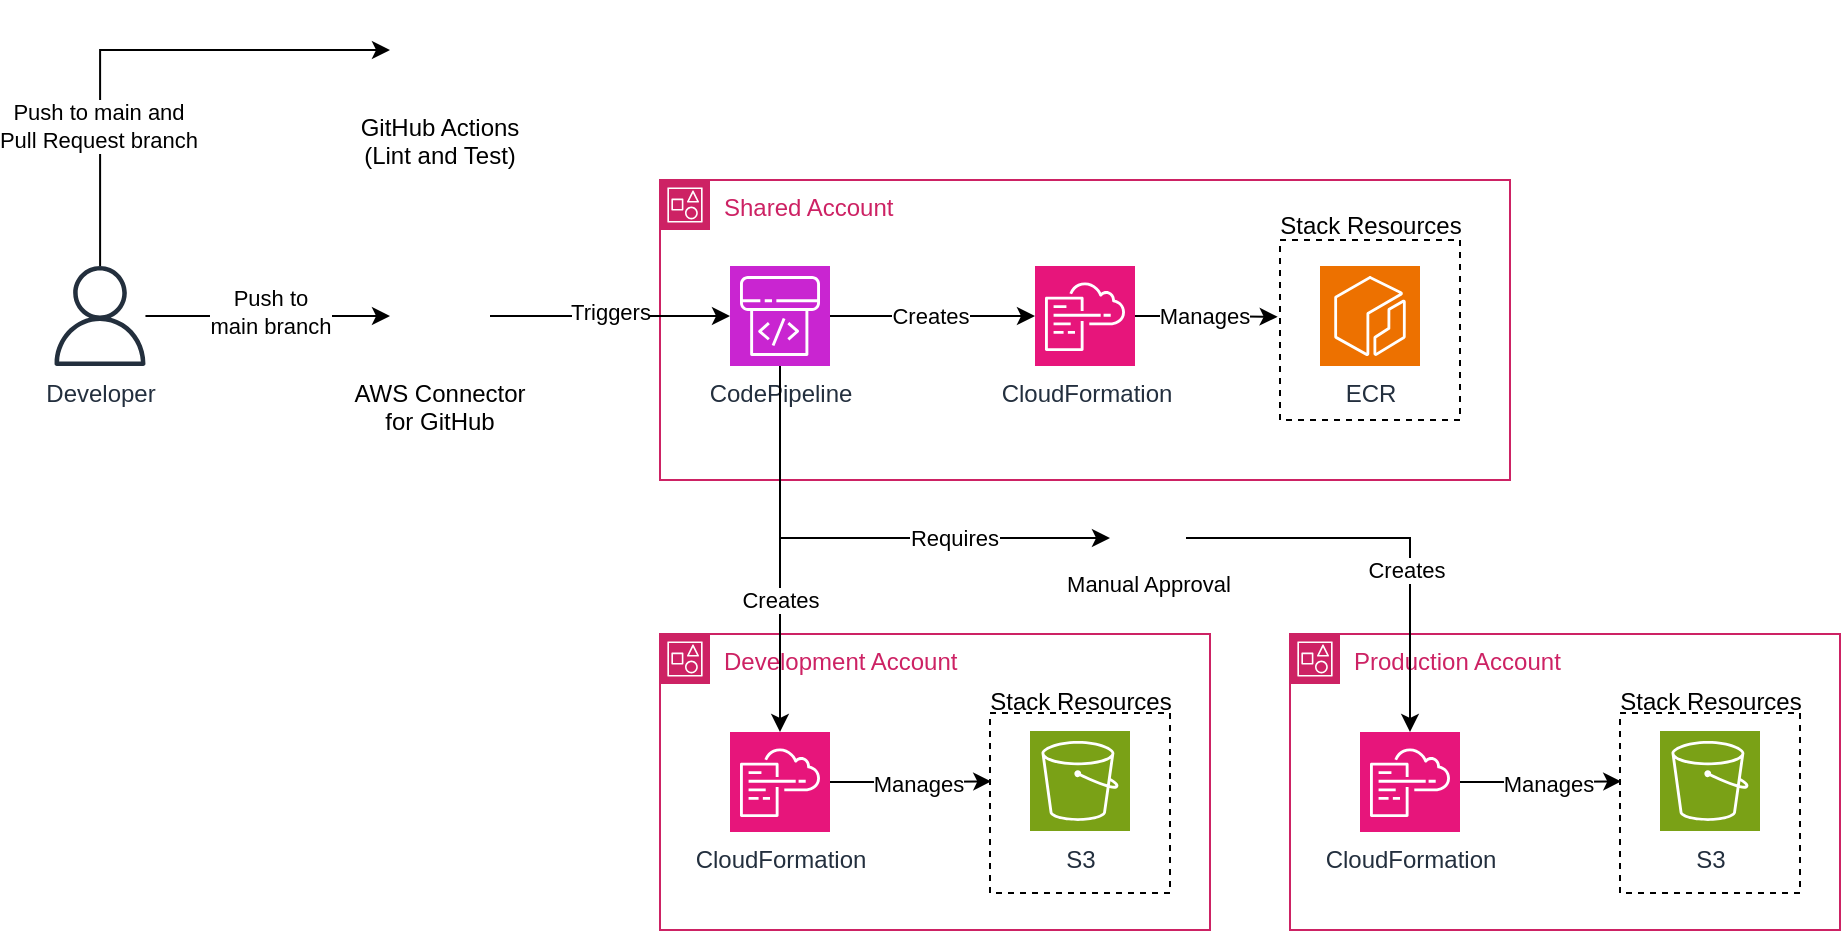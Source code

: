 <mxfile scale="1" border="0" version="24.7.16">
  <diagram id="Ht1M8jgEwFfnCIfOTk4-" name="Page-1">
    <mxGraphModel dx="1137" dy="882" grid="1" gridSize="10" guides="1" tooltips="1" connect="1" arrows="1" fold="1" page="1" pageScale="1" pageWidth="1169" pageHeight="827" math="0" shadow="0">
      <root>
        <mxCell id="0" />
        <mxCell id="1" parent="0" />
        <mxCell id="4P3fee9dy4YtzjyfatFw-14" value="Shared Account" style="points=[[0,0],[0.25,0],[0.5,0],[0.75,0],[1,0],[1,0.25],[1,0.5],[1,0.75],[1,1],[0.75,1],[0.5,1],[0.25,1],[0,1],[0,0.75],[0,0.5],[0,0.25]];outlineConnect=0;gradientColor=none;html=1;whiteSpace=wrap;fontSize=12;fontStyle=0;container=1;pointerEvents=0;collapsible=0;recursiveResize=0;shape=mxgraph.aws4.group;grIcon=mxgraph.aws4.group_account;strokeColor=#CD2264;fillColor=none;verticalAlign=top;align=left;spacingLeft=30;fontColor=#CD2264;dashed=0;" parent="1" vertex="1">
          <mxGeometry x="385" y="160" width="425" height="150" as="geometry" />
        </mxCell>
        <mxCell id="4P3fee9dy4YtzjyfatFw-20" value="ECR" style="sketch=0;points=[[0,0,0],[0.25,0,0],[0.5,0,0],[0.75,0,0],[1,0,0],[0,1,0],[0.25,1,0],[0.5,1,0],[0.75,1,0],[1,1,0],[0,0.25,0],[0,0.5,0],[0,0.75,0],[1,0.25,0],[1,0.5,0],[1,0.75,0]];outlineConnect=0;fontColor=#232F3E;fillColor=#ED7100;strokeColor=#ffffff;dashed=0;verticalLabelPosition=bottom;verticalAlign=top;align=center;html=1;fontSize=12;fontStyle=0;aspect=fixed;shape=mxgraph.aws4.resourceIcon;resIcon=mxgraph.aws4.ecr;" parent="4P3fee9dy4YtzjyfatFw-14" vertex="1">
          <mxGeometry x="330" y="43" width="50" height="50" as="geometry" />
        </mxCell>
        <mxCell id="xB9v04K8GXxwcQB4rIaU-1" value="CloudFormation" style="sketch=0;points=[[0,0,0],[0.25,0,0],[0.5,0,0],[0.75,0,0],[1,0,0],[0,1,0],[0.25,1,0],[0.5,1,0],[0.75,1,0],[1,1,0],[0,0.25,0],[0,0.5,0],[0,0.75,0],[1,0.25,0],[1,0.5,0],[1,0.75,0]];points=[[0,0,0],[0.25,0,0],[0.5,0,0],[0.75,0,0],[1,0,0],[0,1,0],[0.25,1,0],[0.5,1,0],[0.75,1,0],[1,1,0],[0,0.25,0],[0,0.5,0],[0,0.75,0],[1,0.25,0],[1,0.5,0],[1,0.75,0]];outlineConnect=0;fontColor=#232F3E;fillColor=#E7157B;strokeColor=#ffffff;dashed=0;verticalLabelPosition=bottom;verticalAlign=top;align=center;html=1;fontSize=12;fontStyle=0;aspect=fixed;shape=mxgraph.aws4.resourceIcon;resIcon=mxgraph.aws4.cloudformation;" vertex="1" parent="4P3fee9dy4YtzjyfatFw-14">
          <mxGeometry x="187.5" y="43" width="50" height="50" as="geometry" />
        </mxCell>
        <mxCell id="xB9v04K8GXxwcQB4rIaU-3" value="CodePipeline" style="sketch=0;points=[[0,0,0],[0.25,0,0],[0.5,0,0],[0.75,0,0],[1,0,0],[0,1,0],[0.25,1,0],[0.5,1,0],[0.75,1,0],[1,1,0],[0,0.25,0],[0,0.5,0],[0,0.75,0],[1,0.25,0],[1,0.5,0],[1,0.75,0]];outlineConnect=0;fontColor=#232F3E;fillColor=#C925D1;strokeColor=#ffffff;dashed=0;verticalLabelPosition=bottom;verticalAlign=top;align=center;html=1;fontSize=12;fontStyle=0;aspect=fixed;shape=mxgraph.aws4.resourceIcon;resIcon=mxgraph.aws4.codepipeline;" vertex="1" parent="4P3fee9dy4YtzjyfatFw-14">
          <mxGeometry x="35" y="43" width="50" height="50" as="geometry" />
        </mxCell>
        <mxCell id="xB9v04K8GXxwcQB4rIaU-13" value="&lt;p style=&quot;line-height: 120%;&quot;&gt;&lt;br&gt;&lt;/p&gt;" style="rounded=0;whiteSpace=wrap;html=1;fillColor=none;align=left;dashed=1;" vertex="1" parent="4P3fee9dy4YtzjyfatFw-14">
          <mxGeometry x="310" y="30" width="90" height="90" as="geometry" />
        </mxCell>
        <mxCell id="xB9v04K8GXxwcQB4rIaU-14" value="Stack Resources" style="text;html=1;align=center;verticalAlign=middle;resizable=0;points=[];autosize=1;strokeColor=none;fillColor=none;" vertex="1" parent="4P3fee9dy4YtzjyfatFw-14">
          <mxGeometry x="300" y="8" width="110" height="30" as="geometry" />
        </mxCell>
        <mxCell id="xB9v04K8GXxwcQB4rIaU-16" style="edgeStyle=orthogonalEdgeStyle;rounded=0;orthogonalLoop=1;jettySize=auto;html=1;entryX=0;entryY=0.5;entryDx=0;entryDy=0;entryPerimeter=0;" edge="1" parent="4P3fee9dy4YtzjyfatFw-14" source="xB9v04K8GXxwcQB4rIaU-3" target="xB9v04K8GXxwcQB4rIaU-1">
          <mxGeometry relative="1" as="geometry" />
        </mxCell>
        <mxCell id="xB9v04K8GXxwcQB4rIaU-17" value="Creates" style="edgeLabel;html=1;align=center;verticalAlign=middle;resizable=0;points=[];" vertex="1" connectable="0" parent="xB9v04K8GXxwcQB4rIaU-16">
          <mxGeometry x="-0.034" y="-2" relative="1" as="geometry">
            <mxPoint y="-2" as="offset" />
          </mxGeometry>
        </mxCell>
        <mxCell id="xB9v04K8GXxwcQB4rIaU-19" style="edgeStyle=orthogonalEdgeStyle;rounded=0;orthogonalLoop=1;jettySize=auto;html=1;entryX=-0.013;entryY=0.427;entryDx=0;entryDy=0;entryPerimeter=0;" edge="1" parent="4P3fee9dy4YtzjyfatFw-14" source="xB9v04K8GXxwcQB4rIaU-1" target="xB9v04K8GXxwcQB4rIaU-13">
          <mxGeometry relative="1" as="geometry" />
        </mxCell>
        <mxCell id="xB9v04K8GXxwcQB4rIaU-20" value="Manages" style="edgeLabel;html=1;align=center;verticalAlign=middle;resizable=0;points=[];" vertex="1" connectable="0" parent="xB9v04K8GXxwcQB4rIaU-19">
          <mxGeometry x="-0.05" relative="1" as="geometry">
            <mxPoint as="offset" />
          </mxGeometry>
        </mxCell>
        <mxCell id="4P3fee9dy4YtzjyfatFw-10" value="Development Account" style="points=[[0,0],[0.25,0],[0.5,0],[0.75,0],[1,0],[1,0.25],[1,0.5],[1,0.75],[1,1],[0.75,1],[0.5,1],[0.25,1],[0,1],[0,0.75],[0,0.5],[0,0.25]];outlineConnect=0;gradientColor=none;html=1;whiteSpace=wrap;fontSize=12;fontStyle=0;container=1;pointerEvents=0;collapsible=0;recursiveResize=0;shape=mxgraph.aws4.group;grIcon=mxgraph.aws4.group_account;strokeColor=#CD2264;fillColor=none;verticalAlign=top;align=left;spacingLeft=30;fontColor=#CD2264;dashed=0;" parent="1" vertex="1">
          <mxGeometry x="385" y="387" width="275" height="148" as="geometry" />
        </mxCell>
        <mxCell id="xB9v04K8GXxwcQB4rIaU-25" value="&lt;p style=&quot;line-height: 120%;&quot;&gt;&lt;br&gt;&lt;/p&gt;" style="rounded=0;whiteSpace=wrap;html=1;fillColor=none;align=left;dashed=1;" vertex="1" parent="4P3fee9dy4YtzjyfatFw-10">
          <mxGeometry x="165" y="39.5" width="90" height="90" as="geometry" />
        </mxCell>
        <mxCell id="xB9v04K8GXxwcQB4rIaU-21" value="CloudFormation" style="sketch=0;points=[[0,0,0],[0.25,0,0],[0.5,0,0],[0.75,0,0],[1,0,0],[0,1,0],[0.25,1,0],[0.5,1,0],[0.75,1,0],[1,1,0],[0,0.25,0],[0,0.5,0],[0,0.75,0],[1,0.25,0],[1,0.5,0],[1,0.75,0]];points=[[0,0,0],[0.25,0,0],[0.5,0,0],[0.75,0,0],[1,0,0],[0,1,0],[0.25,1,0],[0.5,1,0],[0.75,1,0],[1,1,0],[0,0.25,0],[0,0.5,0],[0,0.75,0],[1,0.25,0],[1,0.5,0],[1,0.75,0]];outlineConnect=0;fontColor=#232F3E;fillColor=#E7157B;strokeColor=#ffffff;dashed=0;verticalLabelPosition=bottom;verticalAlign=top;align=center;html=1;fontSize=12;fontStyle=0;aspect=fixed;shape=mxgraph.aws4.resourceIcon;resIcon=mxgraph.aws4.cloudformation;" vertex="1" parent="4P3fee9dy4YtzjyfatFw-10">
          <mxGeometry x="35" y="49" width="50" height="50" as="geometry" />
        </mxCell>
        <mxCell id="xB9v04K8GXxwcQB4rIaU-24" value="S3" style="sketch=0;points=[[0,0,0],[0.25,0,0],[0.5,0,0],[0.75,0,0],[1,0,0],[0,1,0],[0.25,1,0],[0.5,1,0],[0.75,1,0],[1,1,0],[0,0.25,0],[0,0.5,0],[0,0.75,0],[1,0.25,0],[1,0.5,0],[1,0.75,0]];outlineConnect=0;fontColor=#232F3E;fillColor=#7AA116;strokeColor=#ffffff;dashed=0;verticalLabelPosition=bottom;verticalAlign=top;align=center;html=1;fontSize=12;fontStyle=0;aspect=fixed;shape=mxgraph.aws4.resourceIcon;resIcon=mxgraph.aws4.s3;" vertex="1" parent="4P3fee9dy4YtzjyfatFw-10">
          <mxGeometry x="185" y="48.5" width="50" height="50" as="geometry" />
        </mxCell>
        <mxCell id="xB9v04K8GXxwcQB4rIaU-26" value="Stack Resources" style="text;html=1;align=center;verticalAlign=middle;resizable=0;points=[];autosize=1;strokeColor=none;fillColor=none;" vertex="1" parent="4P3fee9dy4YtzjyfatFw-10">
          <mxGeometry x="155" y="18.5" width="110" height="30" as="geometry" />
        </mxCell>
        <mxCell id="xB9v04K8GXxwcQB4rIaU-27" style="edgeStyle=orthogonalEdgeStyle;rounded=0;orthogonalLoop=1;jettySize=auto;html=1;entryX=0.007;entryY=0.38;entryDx=0;entryDy=0;entryPerimeter=0;" edge="1" parent="4P3fee9dy4YtzjyfatFw-10" source="xB9v04K8GXxwcQB4rIaU-21" target="xB9v04K8GXxwcQB4rIaU-25">
          <mxGeometry relative="1" as="geometry" />
        </mxCell>
        <mxCell id="xB9v04K8GXxwcQB4rIaU-28" value="Manages" style="edgeLabel;html=1;align=center;verticalAlign=middle;resizable=0;points=[];" vertex="1" connectable="0" parent="xB9v04K8GXxwcQB4rIaU-27">
          <mxGeometry x="0.082" y="-1" relative="1" as="geometry">
            <mxPoint as="offset" />
          </mxGeometry>
        </mxCell>
        <mxCell id="xB9v04K8GXxwcQB4rIaU-7" style="edgeStyle=orthogonalEdgeStyle;rounded=0;orthogonalLoop=1;jettySize=auto;html=1;entryX=0;entryY=0.5;entryDx=0;entryDy=0;" edge="1" parent="1" source="4P3fee9dy4YtzjyfatFw-80" target="xB9v04K8GXxwcQB4rIaU-4">
          <mxGeometry relative="1" as="geometry">
            <Array as="points">
              <mxPoint x="105" y="95" />
            </Array>
          </mxGeometry>
        </mxCell>
        <mxCell id="xB9v04K8GXxwcQB4rIaU-8" value="Push to main and&lt;div&gt;Pull Request branch&lt;/div&gt;" style="edgeLabel;html=1;align=center;verticalAlign=middle;resizable=0;points=[];" vertex="1" connectable="0" parent="xB9v04K8GXxwcQB4rIaU-7">
          <mxGeometry x="-0.444" y="1" relative="1" as="geometry">
            <mxPoint as="offset" />
          </mxGeometry>
        </mxCell>
        <mxCell id="xB9v04K8GXxwcQB4rIaU-9" style="edgeStyle=orthogonalEdgeStyle;rounded=0;orthogonalLoop=1;jettySize=auto;html=1;entryX=0;entryY=0.5;entryDx=0;entryDy=0;" edge="1" parent="1" source="4P3fee9dy4YtzjyfatFw-80" target="xB9v04K8GXxwcQB4rIaU-6">
          <mxGeometry relative="1" as="geometry" />
        </mxCell>
        <mxCell id="xB9v04K8GXxwcQB4rIaU-10" value="Push to&lt;div&gt;main branch&lt;/div&gt;" style="edgeLabel;html=1;align=center;verticalAlign=middle;resizable=0;points=[];" vertex="1" connectable="0" parent="xB9v04K8GXxwcQB4rIaU-9">
          <mxGeometry x="0.025" y="2" relative="1" as="geometry">
            <mxPoint as="offset" />
          </mxGeometry>
        </mxCell>
        <mxCell id="4P3fee9dy4YtzjyfatFw-80" value="Developer" style="sketch=0;outlineConnect=0;fontColor=#232F3E;gradientColor=none;fillColor=#232F3D;strokeColor=none;dashed=0;verticalLabelPosition=bottom;verticalAlign=top;align=center;html=1;fontSize=12;fontStyle=0;aspect=fixed;pointerEvents=1;shape=mxgraph.aws4.user;" parent="1" vertex="1">
          <mxGeometry x="80" y="203" width="50" height="50" as="geometry" />
        </mxCell>
        <mxCell id="xB9v04K8GXxwcQB4rIaU-4" value="GitHub Actions&#xa;(Lint and Test)" style="shape=image;verticalLabelPosition=bottom;labelBackgroundColor=default;verticalAlign=top;aspect=fixed;imageAspect=0;image=https://static-00.iconduck.com/assets.00/githubactions-icon-2048x2048-ipqow27x.png;" vertex="1" parent="1">
          <mxGeometry x="250" y="70" width="50" height="50" as="geometry" />
        </mxCell>
        <mxCell id="xB9v04K8GXxwcQB4rIaU-6" value="AWS Connector&#xa;for GitHub&#xa;" style="shape=image;verticalLabelPosition=bottom;labelBackgroundColor=default;verticalAlign=top;aspect=fixed;imageAspect=0;image=https://cdn.iconscout.com/icon/free/png-256/free-aws-logo-icon-download-in-svg-png-gif-file-formats--cloud-computing-network-server-database-brand-pack-logos-icons-1583149.png;" vertex="1" parent="1">
          <mxGeometry x="250" y="203" width="50" height="50" as="geometry" />
        </mxCell>
        <mxCell id="xB9v04K8GXxwcQB4rIaU-11" style="edgeStyle=orthogonalEdgeStyle;rounded=0;orthogonalLoop=1;jettySize=auto;html=1;entryX=0;entryY=0.5;entryDx=0;entryDy=0;entryPerimeter=0;" edge="1" parent="1" source="xB9v04K8GXxwcQB4rIaU-6" target="xB9v04K8GXxwcQB4rIaU-3">
          <mxGeometry relative="1" as="geometry" />
        </mxCell>
        <mxCell id="xB9v04K8GXxwcQB4rIaU-12" value="Triggers" style="edgeLabel;html=1;align=center;verticalAlign=middle;resizable=0;points=[];" vertex="1" connectable="0" parent="xB9v04K8GXxwcQB4rIaU-11">
          <mxGeometry x="-0.009" y="2" relative="1" as="geometry">
            <mxPoint as="offset" />
          </mxGeometry>
        </mxCell>
        <mxCell id="xB9v04K8GXxwcQB4rIaU-22" style="edgeStyle=orthogonalEdgeStyle;rounded=0;orthogonalLoop=1;jettySize=auto;html=1;" edge="1" parent="1" source="xB9v04K8GXxwcQB4rIaU-3" target="xB9v04K8GXxwcQB4rIaU-21">
          <mxGeometry relative="1" as="geometry" />
        </mxCell>
        <mxCell id="xB9v04K8GXxwcQB4rIaU-23" value="Creates" style="edgeLabel;html=1;align=center;verticalAlign=middle;resizable=0;points=[];" vertex="1" connectable="0" parent="xB9v04K8GXxwcQB4rIaU-22">
          <mxGeometry x="0.026" relative="1" as="geometry">
            <mxPoint y="23" as="offset" />
          </mxGeometry>
        </mxCell>
        <mxCell id="xB9v04K8GXxwcQB4rIaU-37" value="Production Account" style="points=[[0,0],[0.25,0],[0.5,0],[0.75,0],[1,0],[1,0.25],[1,0.5],[1,0.75],[1,1],[0.75,1],[0.5,1],[0.25,1],[0,1],[0,0.75],[0,0.5],[0,0.25]];outlineConnect=0;gradientColor=none;html=1;whiteSpace=wrap;fontSize=12;fontStyle=0;container=1;pointerEvents=0;collapsible=0;recursiveResize=0;shape=mxgraph.aws4.group;grIcon=mxgraph.aws4.group_account;strokeColor=#CD2264;fillColor=none;verticalAlign=top;align=left;spacingLeft=30;fontColor=#CD2264;dashed=0;" vertex="1" parent="1">
          <mxGeometry x="700" y="387" width="275" height="148" as="geometry" />
        </mxCell>
        <mxCell id="xB9v04K8GXxwcQB4rIaU-38" value="&lt;p style=&quot;line-height: 120%;&quot;&gt;&lt;br&gt;&lt;/p&gt;" style="rounded=0;whiteSpace=wrap;html=1;fillColor=none;align=left;dashed=1;" vertex="1" parent="xB9v04K8GXxwcQB4rIaU-37">
          <mxGeometry x="165" y="39.5" width="90" height="90" as="geometry" />
        </mxCell>
        <mxCell id="xB9v04K8GXxwcQB4rIaU-39" value="CloudFormation" style="sketch=0;points=[[0,0,0],[0.25,0,0],[0.5,0,0],[0.75,0,0],[1,0,0],[0,1,0],[0.25,1,0],[0.5,1,0],[0.75,1,0],[1,1,0],[0,0.25,0],[0,0.5,0],[0,0.75,0],[1,0.25,0],[1,0.5,0],[1,0.75,0]];points=[[0,0,0],[0.25,0,0],[0.5,0,0],[0.75,0,0],[1,0,0],[0,1,0],[0.25,1,0],[0.5,1,0],[0.75,1,0],[1,1,0],[0,0.25,0],[0,0.5,0],[0,0.75,0],[1,0.25,0],[1,0.5,0],[1,0.75,0]];outlineConnect=0;fontColor=#232F3E;fillColor=#E7157B;strokeColor=#ffffff;dashed=0;verticalLabelPosition=bottom;verticalAlign=top;align=center;html=1;fontSize=12;fontStyle=0;aspect=fixed;shape=mxgraph.aws4.resourceIcon;resIcon=mxgraph.aws4.cloudformation;" vertex="1" parent="xB9v04K8GXxwcQB4rIaU-37">
          <mxGeometry x="35" y="49" width="50" height="50" as="geometry" />
        </mxCell>
        <mxCell id="xB9v04K8GXxwcQB4rIaU-40" value="S3" style="sketch=0;points=[[0,0,0],[0.25,0,0],[0.5,0,0],[0.75,0,0],[1,0,0],[0,1,0],[0.25,1,0],[0.5,1,0],[0.75,1,0],[1,1,0],[0,0.25,0],[0,0.5,0],[0,0.75,0],[1,0.25,0],[1,0.5,0],[1,0.75,0]];outlineConnect=0;fontColor=#232F3E;fillColor=#7AA116;strokeColor=#ffffff;dashed=0;verticalLabelPosition=bottom;verticalAlign=top;align=center;html=1;fontSize=12;fontStyle=0;aspect=fixed;shape=mxgraph.aws4.resourceIcon;resIcon=mxgraph.aws4.s3;" vertex="1" parent="xB9v04K8GXxwcQB4rIaU-37">
          <mxGeometry x="185" y="48.5" width="50" height="50" as="geometry" />
        </mxCell>
        <mxCell id="xB9v04K8GXxwcQB4rIaU-41" value="Stack Resources" style="text;html=1;align=center;verticalAlign=middle;resizable=0;points=[];autosize=1;strokeColor=none;fillColor=none;" vertex="1" parent="xB9v04K8GXxwcQB4rIaU-37">
          <mxGeometry x="155" y="18.5" width="110" height="30" as="geometry" />
        </mxCell>
        <mxCell id="xB9v04K8GXxwcQB4rIaU-42" style="edgeStyle=orthogonalEdgeStyle;rounded=0;orthogonalLoop=1;jettySize=auto;html=1;entryX=0.007;entryY=0.38;entryDx=0;entryDy=0;entryPerimeter=0;" edge="1" parent="xB9v04K8GXxwcQB4rIaU-37" source="xB9v04K8GXxwcQB4rIaU-39" target="xB9v04K8GXxwcQB4rIaU-38">
          <mxGeometry relative="1" as="geometry" />
        </mxCell>
        <mxCell id="xB9v04K8GXxwcQB4rIaU-43" value="Manages" style="edgeLabel;html=1;align=center;verticalAlign=middle;resizable=0;points=[];" vertex="1" connectable="0" parent="xB9v04K8GXxwcQB4rIaU-42">
          <mxGeometry x="0.082" y="-1" relative="1" as="geometry">
            <mxPoint as="offset" />
          </mxGeometry>
        </mxCell>
        <mxCell id="xB9v04K8GXxwcQB4rIaU-46" value="Manual Approval" style="shape=image;html=1;verticalAlign=top;verticalLabelPosition=bottom;labelBackgroundColor=#ffffff;imageAspect=0;aspect=fixed;image=https://cdn0.iconfinder.com/data/icons/phosphor-duotone-vol-3/256/thumbs-up-duotone-128.png;fontSize=11;spacing=-7;" vertex="1" parent="1">
          <mxGeometry x="610" y="320" width="38" height="38" as="geometry" />
        </mxCell>
        <mxCell id="xB9v04K8GXxwcQB4rIaU-49" style="edgeStyle=orthogonalEdgeStyle;rounded=0;orthogonalLoop=1;jettySize=auto;html=1;entryX=0.5;entryY=0;entryDx=0;entryDy=0;entryPerimeter=0;" edge="1" parent="1" source="xB9v04K8GXxwcQB4rIaU-46" target="xB9v04K8GXxwcQB4rIaU-39">
          <mxGeometry relative="1" as="geometry" />
        </mxCell>
        <mxCell id="xB9v04K8GXxwcQB4rIaU-50" value="Creates" style="edgeLabel;html=1;align=center;verticalAlign=middle;resizable=0;points=[];" vertex="1" connectable="0" parent="xB9v04K8GXxwcQB4rIaU-49">
          <mxGeometry x="0.22" y="-2" relative="1" as="geometry">
            <mxPoint as="offset" />
          </mxGeometry>
        </mxCell>
        <mxCell id="xB9v04K8GXxwcQB4rIaU-51" style="edgeStyle=orthogonalEdgeStyle;rounded=0;orthogonalLoop=1;jettySize=auto;html=1;entryX=0;entryY=0.5;entryDx=0;entryDy=0;" edge="1" parent="1" source="xB9v04K8GXxwcQB4rIaU-3" target="xB9v04K8GXxwcQB4rIaU-46">
          <mxGeometry relative="1" as="geometry">
            <Array as="points">
              <mxPoint x="445" y="339" />
            </Array>
          </mxGeometry>
        </mxCell>
        <mxCell id="xB9v04K8GXxwcQB4rIaU-52" value="Requires" style="edgeLabel;html=1;align=center;verticalAlign=middle;resizable=0;points=[];" vertex="1" connectable="0" parent="xB9v04K8GXxwcQB4rIaU-51">
          <mxGeometry x="0.379" relative="1" as="geometry">
            <mxPoint as="offset" />
          </mxGeometry>
        </mxCell>
      </root>
    </mxGraphModel>
  </diagram>
</mxfile>
